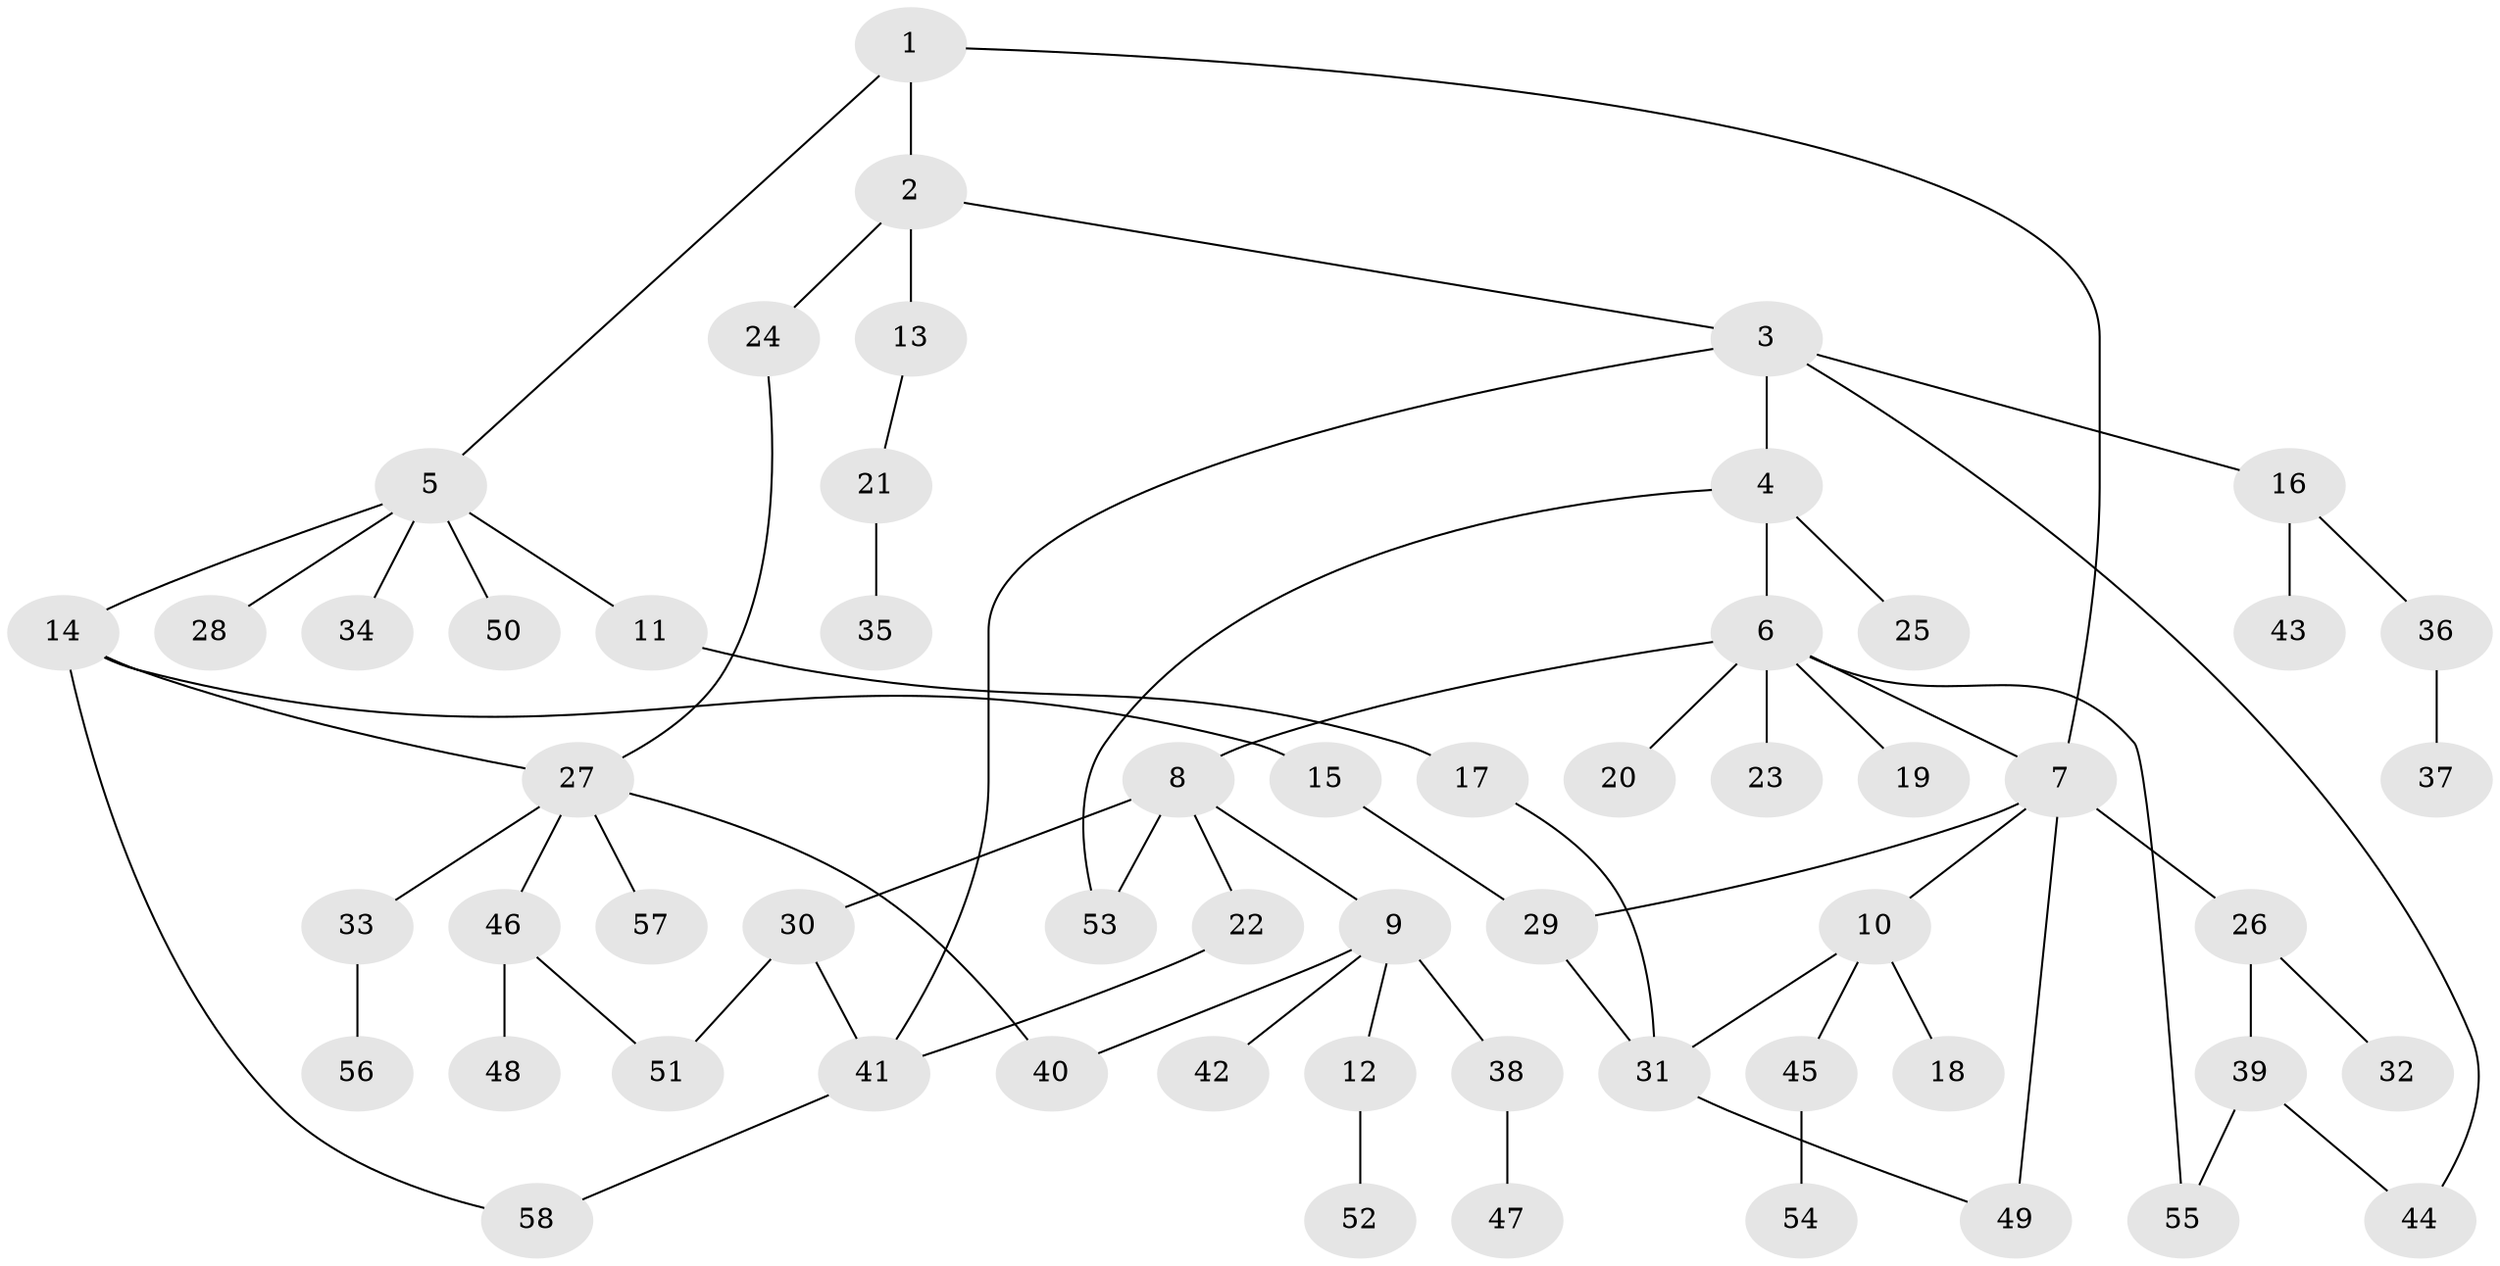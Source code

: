 // coarse degree distribution, {3: 0.0975609756097561, 4: 0.0975609756097561, 5: 0.07317073170731707, 9: 0.024390243902439025, 7: 0.024390243902439025, 6: 0.024390243902439025, 2: 0.21951219512195122, 1: 0.4146341463414634, 8: 0.024390243902439025}
// Generated by graph-tools (version 1.1) at 2025/51/02/27/25 19:51:39]
// undirected, 58 vertices, 71 edges
graph export_dot {
graph [start="1"]
  node [color=gray90,style=filled];
  1;
  2;
  3;
  4;
  5;
  6;
  7;
  8;
  9;
  10;
  11;
  12;
  13;
  14;
  15;
  16;
  17;
  18;
  19;
  20;
  21;
  22;
  23;
  24;
  25;
  26;
  27;
  28;
  29;
  30;
  31;
  32;
  33;
  34;
  35;
  36;
  37;
  38;
  39;
  40;
  41;
  42;
  43;
  44;
  45;
  46;
  47;
  48;
  49;
  50;
  51;
  52;
  53;
  54;
  55;
  56;
  57;
  58;
  1 -- 2;
  1 -- 5;
  1 -- 7;
  2 -- 3;
  2 -- 13;
  2 -- 24;
  3 -- 4;
  3 -- 16;
  3 -- 44;
  3 -- 41;
  4 -- 6;
  4 -- 25;
  4 -- 53;
  5 -- 11;
  5 -- 14;
  5 -- 28;
  5 -- 34;
  5 -- 50;
  6 -- 7;
  6 -- 8;
  6 -- 19;
  6 -- 20;
  6 -- 23;
  6 -- 55;
  7 -- 10;
  7 -- 26;
  7 -- 29;
  7 -- 49;
  8 -- 9;
  8 -- 22;
  8 -- 30;
  8 -- 53;
  9 -- 12;
  9 -- 38;
  9 -- 42;
  9 -- 40;
  10 -- 18;
  10 -- 31;
  10 -- 45;
  11 -- 17;
  12 -- 52;
  13 -- 21;
  14 -- 15;
  14 -- 58;
  14 -- 27;
  15 -- 29;
  16 -- 36;
  16 -- 43;
  17 -- 31;
  21 -- 35;
  22 -- 41;
  24 -- 27;
  26 -- 32;
  26 -- 39;
  27 -- 33;
  27 -- 40;
  27 -- 46;
  27 -- 57;
  29 -- 31;
  30 -- 51;
  30 -- 41;
  31 -- 49;
  33 -- 56;
  36 -- 37;
  38 -- 47;
  39 -- 44;
  39 -- 55;
  41 -- 58;
  45 -- 54;
  46 -- 48;
  46 -- 51;
}
